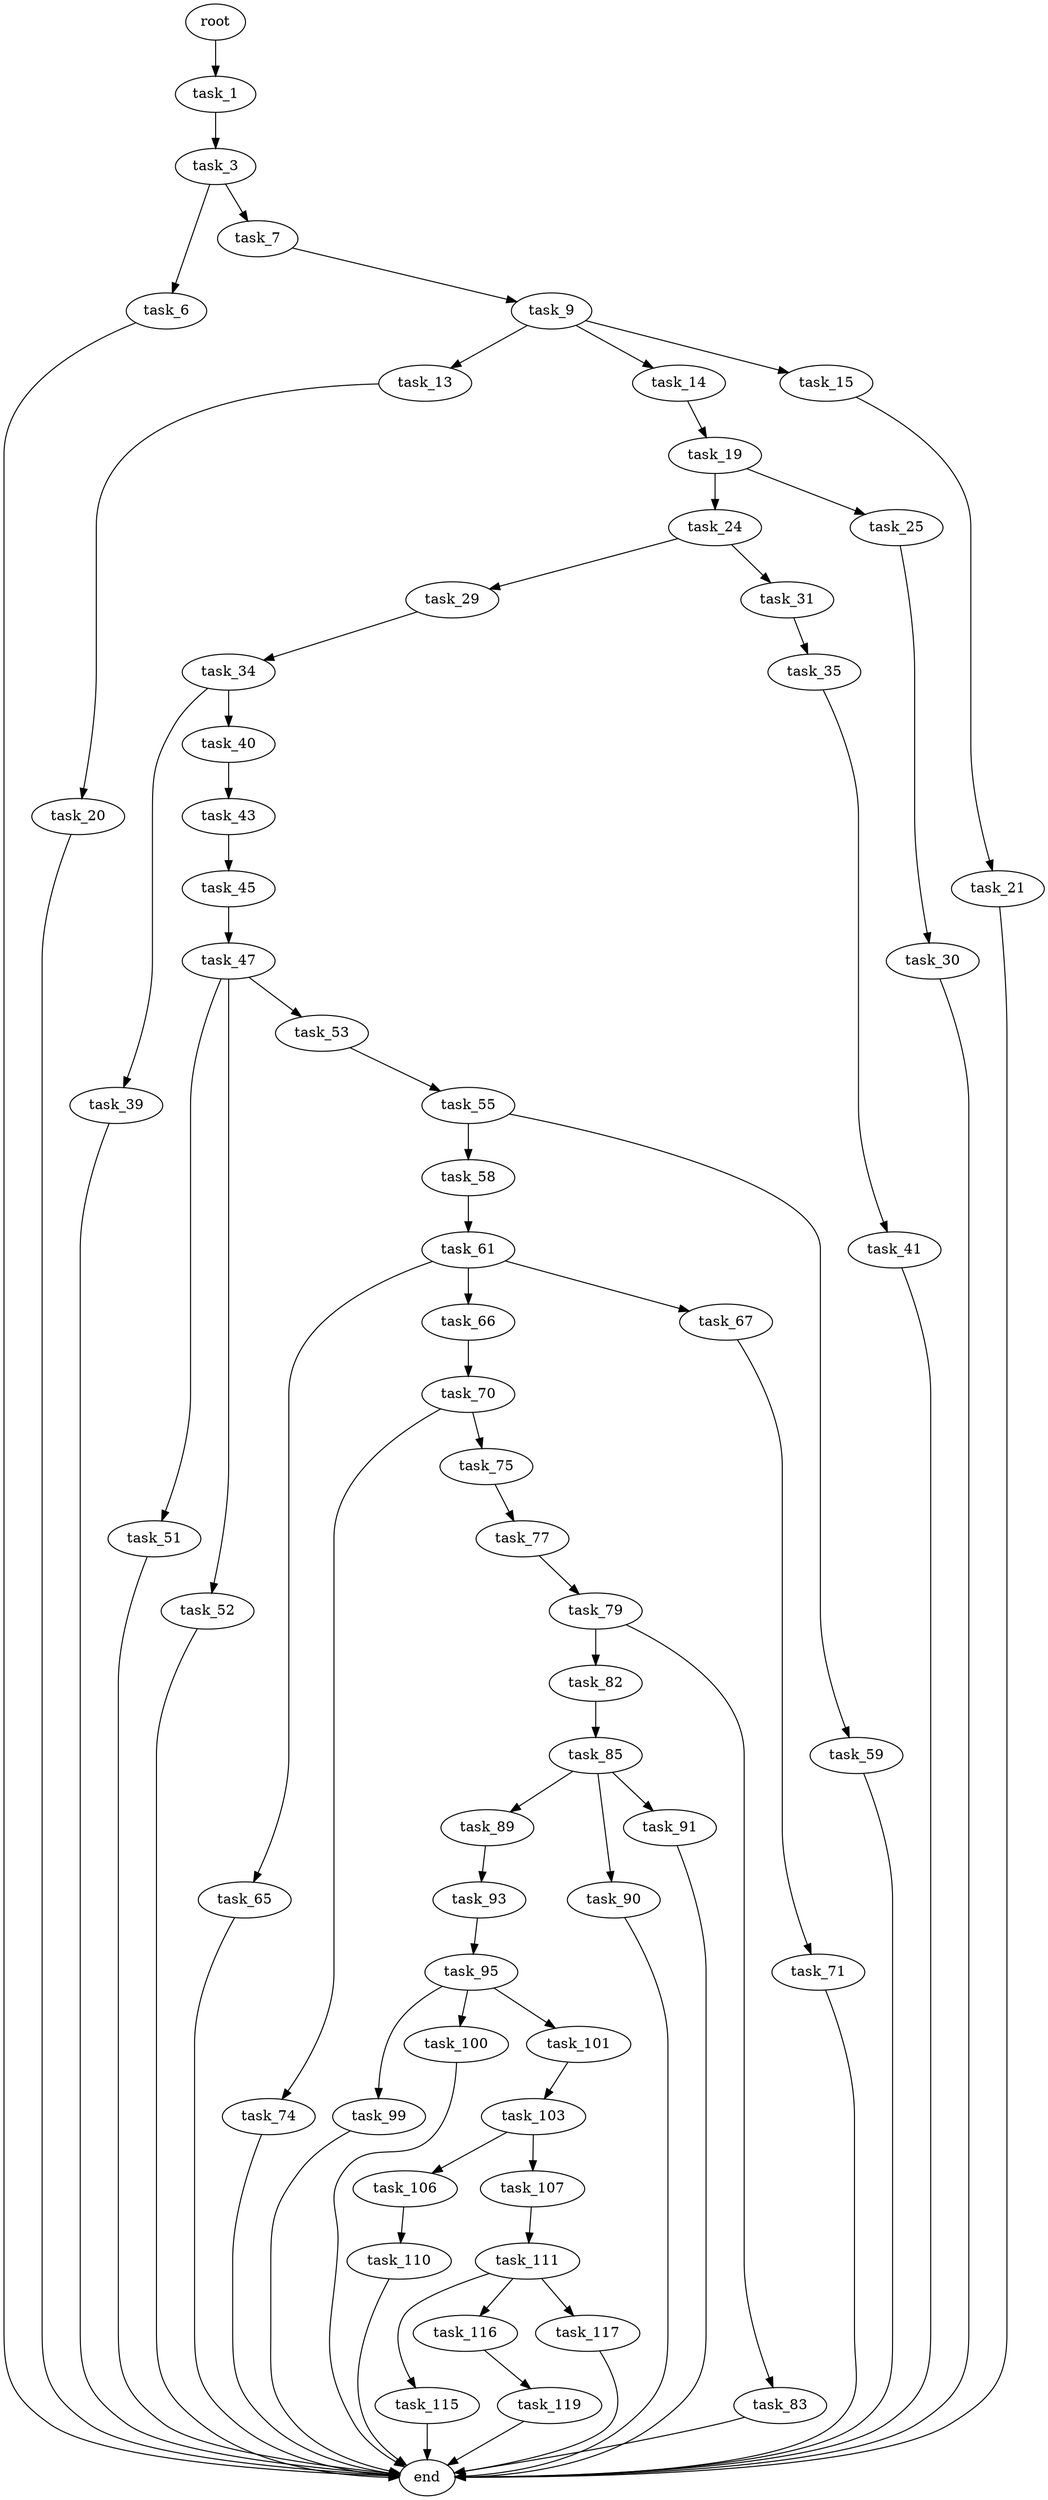 digraph G {
  root [size="0.000000"];
  task_1 [size="1073741824000.000000"];
  task_3 [size="712769046201.000000"];
  task_6 [size="303391444545.000000"];
  task_7 [size="368293445632.000000"];
  task_9 [size="577789347531.000000"];
  task_13 [size="30085201550.000000"];
  task_14 [size="1027336551939.000000"];
  task_15 [size="134217728000.000000"];
  task_19 [size="134217728000.000000"];
  task_20 [size="8589934592.000000"];
  task_21 [size="125149223476.000000"];
  task_24 [size="134217728000.000000"];
  task_25 [size="549755813888.000000"];
  task_29 [size="28101249712.000000"];
  task_30 [size="16652407860.000000"];
  task_31 [size="13472584937.000000"];
  task_34 [size="15080563659.000000"];
  task_35 [size="8589934592.000000"];
  task_39 [size="16674164609.000000"];
  task_40 [size="68719476736.000000"];
  task_41 [size="519515623919.000000"];
  task_43 [size="1088502176434.000000"];
  task_45 [size="16695856291.000000"];
  task_47 [size="1073741824000.000000"];
  task_51 [size="213960659611.000000"];
  task_52 [size="46946600948.000000"];
  task_53 [size="15394347028.000000"];
  task_55 [size="8589934592.000000"];
  task_58 [size="36022758294.000000"];
  task_59 [size="28991029248.000000"];
  task_61 [size="782757789696.000000"];
  task_65 [size="7391579210.000000"];
  task_66 [size="368293445632.000000"];
  task_67 [size="4300272122.000000"];
  task_70 [size="782757789696.000000"];
  task_71 [size="8589934592.000000"];
  task_74 [size="42973830906.000000"];
  task_75 [size="134217728000.000000"];
  task_77 [size="627395388562.000000"];
  task_79 [size="231928233984.000000"];
  task_82 [size="980967020787.000000"];
  task_83 [size="171662183715.000000"];
  task_85 [size="769694568291.000000"];
  task_89 [size="368293445632.000000"];
  task_90 [size="45285396173.000000"];
  task_91 [size="28991029248.000000"];
  task_93 [size="13970860556.000000"];
  task_95 [size="446033657628.000000"];
  task_99 [size="782757789696.000000"];
  task_100 [size="549755813888.000000"];
  task_101 [size="368293445632.000000"];
  task_103 [size="279056403927.000000"];
  task_106 [size="5173045737.000000"];
  task_107 [size="1806878761.000000"];
  task_110 [size="3004299836.000000"];
  task_111 [size="782757789696.000000"];
  task_115 [size="38670033820.000000"];
  task_116 [size="8589934592.000000"];
  task_117 [size="1073741824000.000000"];
  task_119 [size="525607418153.000000"];
  end [size="0.000000"];

  root -> task_1 [size="1.000000"];
  task_1 -> task_3 [size="838860800.000000"];
  task_3 -> task_6 [size="838860800.000000"];
  task_3 -> task_7 [size="838860800.000000"];
  task_6 -> end [size="1.000000"];
  task_7 -> task_9 [size="411041792.000000"];
  task_9 -> task_13 [size="536870912.000000"];
  task_9 -> task_14 [size="536870912.000000"];
  task_9 -> task_15 [size="536870912.000000"];
  task_13 -> task_20 [size="33554432.000000"];
  task_14 -> task_19 [size="838860800.000000"];
  task_15 -> task_21 [size="209715200.000000"];
  task_19 -> task_24 [size="209715200.000000"];
  task_19 -> task_25 [size="209715200.000000"];
  task_20 -> end [size="1.000000"];
  task_21 -> end [size="1.000000"];
  task_24 -> task_29 [size="209715200.000000"];
  task_24 -> task_31 [size="209715200.000000"];
  task_25 -> task_30 [size="536870912.000000"];
  task_29 -> task_34 [size="838860800.000000"];
  task_30 -> end [size="1.000000"];
  task_31 -> task_35 [size="33554432.000000"];
  task_34 -> task_39 [size="33554432.000000"];
  task_34 -> task_40 [size="33554432.000000"];
  task_35 -> task_41 [size="33554432.000000"];
  task_39 -> end [size="1.000000"];
  task_40 -> task_43 [size="134217728.000000"];
  task_41 -> end [size="1.000000"];
  task_43 -> task_45 [size="679477248.000000"];
  task_45 -> task_47 [size="536870912.000000"];
  task_47 -> task_51 [size="838860800.000000"];
  task_47 -> task_52 [size="838860800.000000"];
  task_47 -> task_53 [size="838860800.000000"];
  task_51 -> end [size="1.000000"];
  task_52 -> end [size="1.000000"];
  task_53 -> task_55 [size="838860800.000000"];
  task_55 -> task_58 [size="33554432.000000"];
  task_55 -> task_59 [size="33554432.000000"];
  task_58 -> task_61 [size="679477248.000000"];
  task_59 -> end [size="1.000000"];
  task_61 -> task_65 [size="679477248.000000"];
  task_61 -> task_66 [size="679477248.000000"];
  task_61 -> task_67 [size="679477248.000000"];
  task_65 -> end [size="1.000000"];
  task_66 -> task_70 [size="411041792.000000"];
  task_67 -> task_71 [size="209715200.000000"];
  task_70 -> task_74 [size="679477248.000000"];
  task_70 -> task_75 [size="679477248.000000"];
  task_71 -> end [size="1.000000"];
  task_74 -> end [size="1.000000"];
  task_75 -> task_77 [size="209715200.000000"];
  task_77 -> task_79 [size="411041792.000000"];
  task_79 -> task_82 [size="301989888.000000"];
  task_79 -> task_83 [size="301989888.000000"];
  task_82 -> task_85 [size="679477248.000000"];
  task_83 -> end [size="1.000000"];
  task_85 -> task_89 [size="838860800.000000"];
  task_85 -> task_90 [size="838860800.000000"];
  task_85 -> task_91 [size="838860800.000000"];
  task_89 -> task_93 [size="411041792.000000"];
  task_90 -> end [size="1.000000"];
  task_91 -> end [size="1.000000"];
  task_93 -> task_95 [size="838860800.000000"];
  task_95 -> task_99 [size="411041792.000000"];
  task_95 -> task_100 [size="411041792.000000"];
  task_95 -> task_101 [size="411041792.000000"];
  task_99 -> end [size="1.000000"];
  task_100 -> end [size="1.000000"];
  task_101 -> task_103 [size="411041792.000000"];
  task_103 -> task_106 [size="209715200.000000"];
  task_103 -> task_107 [size="209715200.000000"];
  task_106 -> task_110 [size="536870912.000000"];
  task_107 -> task_111 [size="33554432.000000"];
  task_110 -> end [size="1.000000"];
  task_111 -> task_115 [size="679477248.000000"];
  task_111 -> task_116 [size="679477248.000000"];
  task_111 -> task_117 [size="679477248.000000"];
  task_115 -> end [size="1.000000"];
  task_116 -> task_119 [size="33554432.000000"];
  task_117 -> end [size="1.000000"];
  task_119 -> end [size="1.000000"];
}

